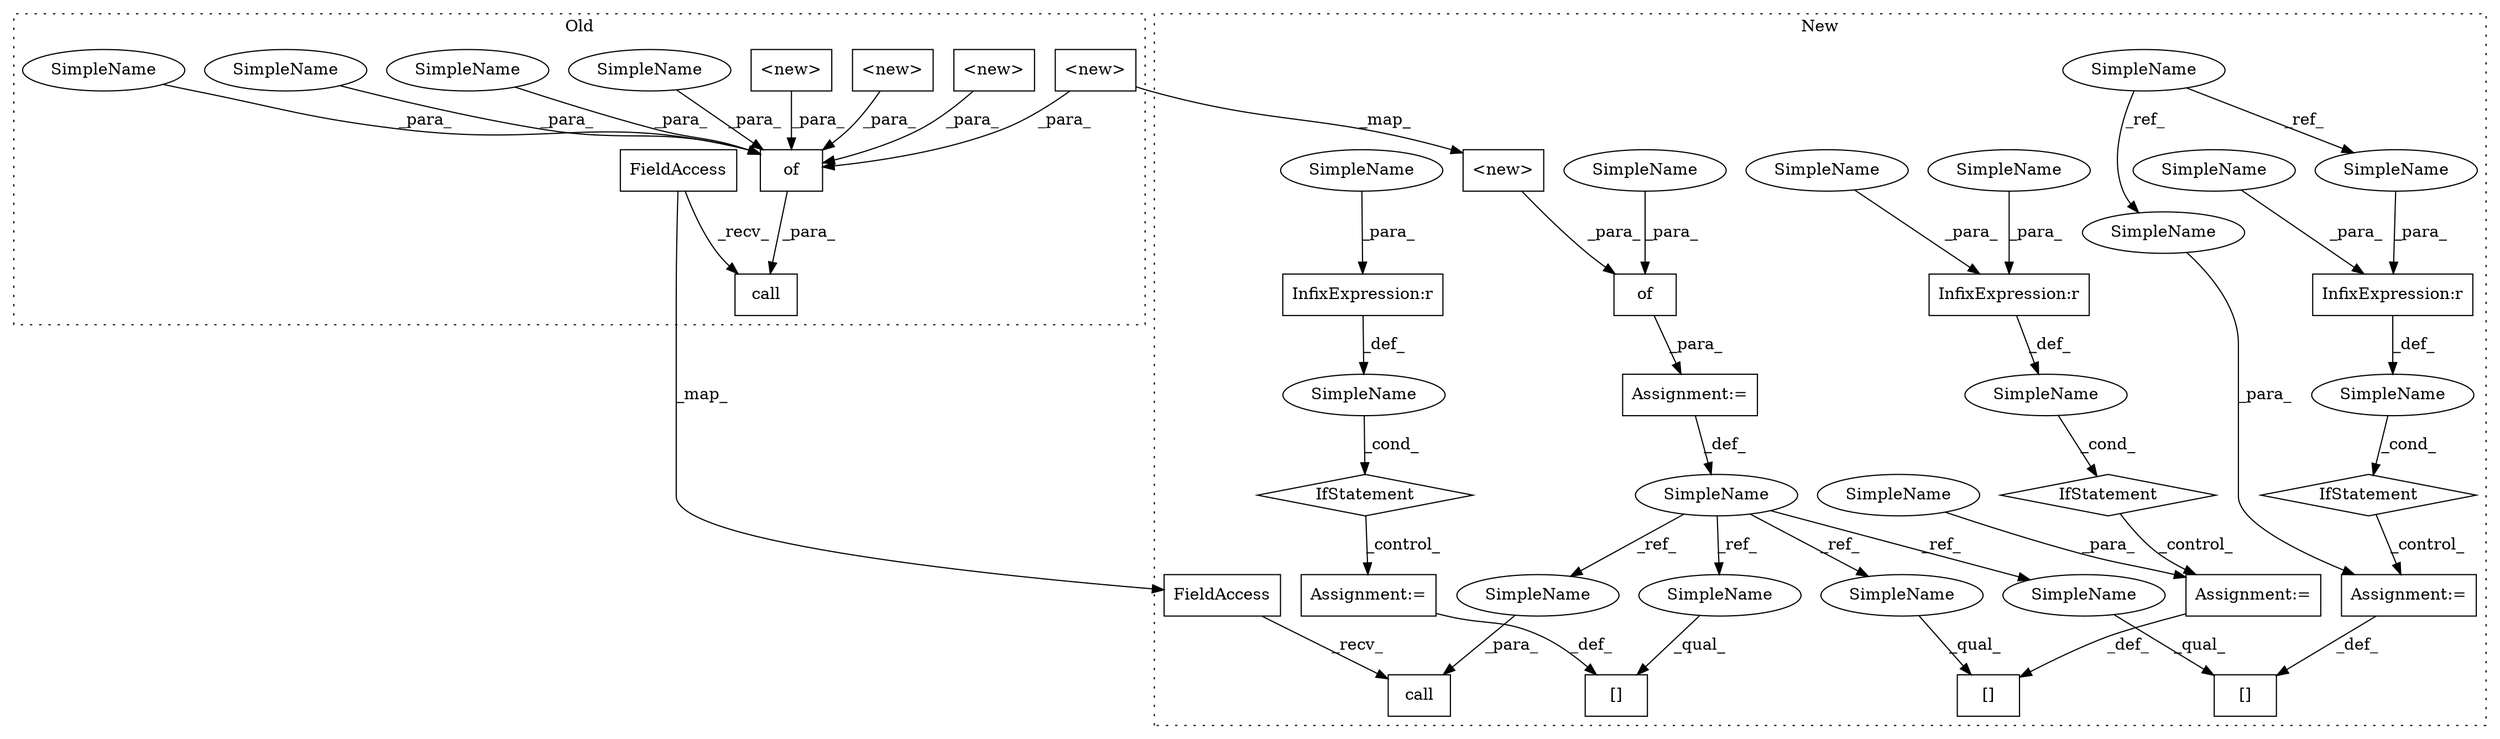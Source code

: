 digraph G {
subgraph cluster0 {
1 [label="<new>" a="14" s="3472" l="22" shape="box"];
4 [label="<new>" a="14" s="3506" l="20" shape="box"];
7 [label="call" a="32" s="3322,3533" l="5,1" shape="box"];
13 [label="of" a="32" s="3360,3532" l="3,1" shape="box"];
22 [label="<new>" a="14" s="3363" l="19" shape="box"];
28 [label="FieldAccess" a="22" s="3308" l="13" shape="box"];
29 [label="<new>" a="14" s="3406" l="21" shape="box"];
30 [label="SimpleName" a="42" s="3461" l="10" shape="ellipse"];
37 [label="SimpleName" a="42" s="3527" l="5" shape="ellipse"];
43 [label="SimpleName" a="42" s="3428" l="10" shape="ellipse"];
44 [label="SimpleName" a="42" s="3495" l="10" shape="ellipse"];
label = "Old";
style="dotted";
}
subgraph cluster1 {
2 [label="call" a="32" s="3777,3823" l="5,1" shape="box"];
3 [label="InfixExpression:r" a="27" s="3532" l="4" shape="box"];
5 [label="<new>" a="14" s="3359" l="20" shape="box"];
6 [label="[]" a="2" s="3554,3582" l="13,1" shape="box"];
8 [label="InfixExpression:r" a="27" s="3425" l="4" shape="box"];
9 [label="[]" a="2" s="3448,3474" l="13,1" shape="box"];
10 [label="InfixExpression:r" a="27" s="3681" l="4" shape="box"];
11 [label="[]" a="2" s="3703,3731" l="13,1" shape="box"];
12 [label="of" a="32" s="3356,3385" l="3,1" shape="box"];
14 [label="Assignment:=" a="7" s="3732" l="1" shape="box"];
15 [label="SimpleName" a="42" s="3339" l="12" shape="ellipse"];
16 [label="SimpleName" a="42" s="3146" l="10" shape="ellipse"];
17 [label="Assignment:=" a="7" s="3583" l="1" shape="box"];
18 [label="SimpleName" a="42" s="" l="" shape="ellipse"];
19 [label="IfStatement" a="25" s="3667,3689" l="4,2" shape="diamond"];
20 [label="SimpleName" a="42" s="" l="" shape="ellipse"];
21 [label="IfStatement" a="25" s="3518,3540" l="4,2" shape="diamond"];
23 [label="Assignment:=" a="7" s="3351" l="1" shape="box"];
24 [label="IfStatement" a="25" s="3396,3434" l="4,2" shape="diamond"];
25 [label="SimpleName" a="42" s="" l="" shape="ellipse"];
26 [label="Assignment:=" a="7" s="3475" l="1" shape="box"];
27 [label="FieldAccess" a="22" s="3763" l="13" shape="box"];
31 [label="SimpleName" a="42" s="3703" l="12" shape="ellipse"];
32 [label="SimpleName" a="42" s="3554" l="12" shape="ellipse"];
33 [label="SimpleName" a="42" s="3448" l="12" shape="ellipse"];
34 [label="SimpleName" a="42" s="3811" l="12" shape="ellipse"];
35 [label="SimpleName" a="42" s="3522" l="10" shape="ellipse"];
36 [label="SimpleName" a="42" s="3584" l="10" shape="ellipse"];
38 [label="SimpleName" a="42" s="3536" l="4" shape="ellipse"];
39 [label="SimpleName" a="42" s="3685" l="4" shape="ellipse"];
40 [label="SimpleName" a="42" s="3429" l="4" shape="ellipse"];
41 [label="SimpleName" a="42" s="3733" l="10" shape="ellipse"];
42 [label="SimpleName" a="42" s="3671" l="10" shape="ellipse"];
45 [label="SimpleName" a="42" s="3380" l="5" shape="ellipse"];
label = "New";
style="dotted";
}
1 -> 13 [label="_para_"];
3 -> 20 [label="_def_"];
4 -> 5 [label="_map_"];
4 -> 13 [label="_para_"];
5 -> 12 [label="_para_"];
8 -> 25 [label="_def_"];
10 -> 18 [label="_def_"];
12 -> 23 [label="_para_"];
13 -> 7 [label="_para_"];
14 -> 11 [label="_def_"];
15 -> 34 [label="_ref_"];
15 -> 33 [label="_ref_"];
15 -> 31 [label="_ref_"];
15 -> 32 [label="_ref_"];
16 -> 35 [label="_ref_"];
16 -> 36 [label="_ref_"];
17 -> 6 [label="_def_"];
18 -> 19 [label="_cond_"];
19 -> 14 [label="_control_"];
20 -> 21 [label="_cond_"];
21 -> 17 [label="_control_"];
22 -> 13 [label="_para_"];
23 -> 15 [label="_def_"];
24 -> 26 [label="_control_"];
25 -> 24 [label="_cond_"];
26 -> 9 [label="_def_"];
27 -> 2 [label="_recv_"];
28 -> 7 [label="_recv_"];
28 -> 27 [label="_map_"];
29 -> 13 [label="_para_"];
30 -> 13 [label="_para_"];
31 -> 11 [label="_qual_"];
32 -> 6 [label="_qual_"];
33 -> 9 [label="_qual_"];
34 -> 2 [label="_para_"];
35 -> 3 [label="_para_"];
36 -> 17 [label="_para_"];
37 -> 13 [label="_para_"];
38 -> 3 [label="_para_"];
39 -> 10 [label="_para_"];
40 -> 8 [label="_para_"];
41 -> 14 [label="_para_"];
42 -> 10 [label="_para_"];
43 -> 13 [label="_para_"];
44 -> 13 [label="_para_"];
45 -> 12 [label="_para_"];
}